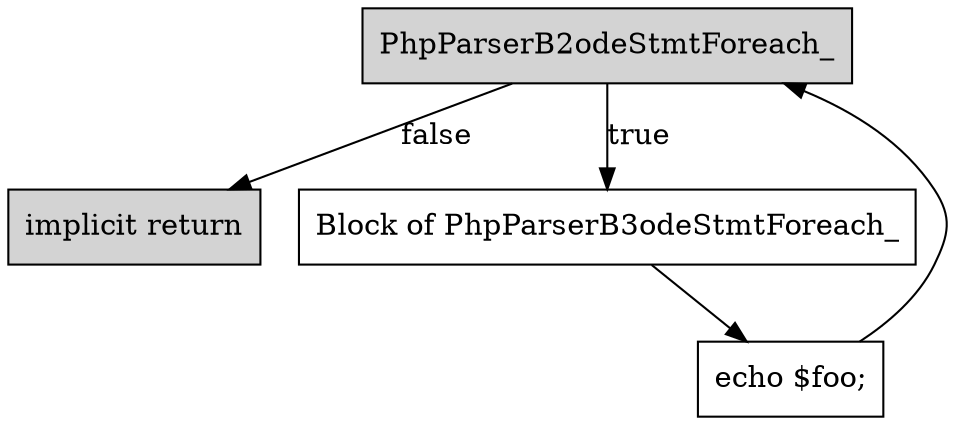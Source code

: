 digraph G {
    B1 [shape=box,label="implicit return",style=filled]
    B2 [shape=box,label="PhpParser\Node\Stmt\Foreach_",style=filled]
    B2 -> B3 [label="true"]
    B2 -> B1 [label="false"]
    B4 [shape=box,label="echo $foo;"]
    B4 -> B2
    B3 [shape=box,label="Block of PhpParser\Node\Stmt\Foreach_"]
    B3 -> B4
}